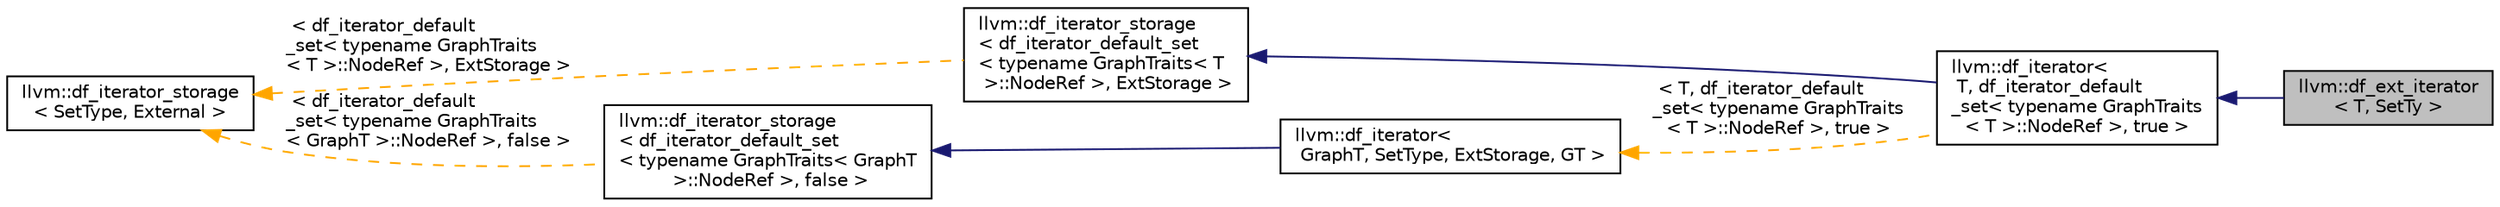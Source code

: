 digraph "llvm::df_ext_iterator&lt; T, SetTy &gt;"
{
 // LATEX_PDF_SIZE
  bgcolor="transparent";
  edge [fontname="Helvetica",fontsize="10",labelfontname="Helvetica",labelfontsize="10"];
  node [fontname="Helvetica",fontsize="10",shape=record];
  rankdir="LR";
  Node1 [label="llvm::df_ext_iterator\l\< T, SetTy \>",height=0.2,width=0.4,color="black", fillcolor="grey75", style="filled", fontcolor="black",tooltip=" "];
  Node2 -> Node1 [dir="back",color="midnightblue",fontsize="10",style="solid",fontname="Helvetica"];
  Node2 [label="llvm::df_iterator\<\l T, df_iterator_default\l_set\< typename GraphTraits\l\< T \>::NodeRef \>, true \>",height=0.2,width=0.4,color="black",URL="$classllvm_1_1df__iterator.html",tooltip=" "];
  Node3 -> Node2 [dir="back",color="midnightblue",fontsize="10",style="solid",fontname="Helvetica"];
  Node3 [label="llvm::df_iterator_storage\l\< df_iterator_default_set\l\< typename GraphTraits\< T\l \>::NodeRef \>, ExtStorage \>",height=0.2,width=0.4,color="black",URL="$classllvm_1_1df__iterator__storage.html",tooltip=" "];
  Node4 -> Node3 [dir="back",color="orange",fontsize="10",style="dashed",label=" \< df_iterator_default\l_set\< typename GraphTraits\l\< T \>::NodeRef \>, ExtStorage \>" ,fontname="Helvetica"];
  Node4 [label="llvm::df_iterator_storage\l\< SetType, External \>",height=0.2,width=0.4,color="black",URL="$classllvm_1_1df__iterator__storage.html",tooltip=" "];
  Node5 -> Node2 [dir="back",color="orange",fontsize="10",style="dashed",label=" \< T, df_iterator_default\l_set\< typename GraphTraits\l\< T \>::NodeRef \>, true \>" ,fontname="Helvetica"];
  Node5 [label="llvm::df_iterator\<\l GraphT, SetType, ExtStorage, GT \>",height=0.2,width=0.4,color="black",URL="$classllvm_1_1df__iterator.html",tooltip=" "];
  Node6 -> Node5 [dir="back",color="midnightblue",fontsize="10",style="solid",fontname="Helvetica"];
  Node6 [label="llvm::df_iterator_storage\l\< df_iterator_default_set\l\< typename GraphTraits\< GraphT\l \>::NodeRef \>, false \>",height=0.2,width=0.4,color="black",URL="$classllvm_1_1df__iterator__storage.html",tooltip=" "];
  Node4 -> Node6 [dir="back",color="orange",fontsize="10",style="dashed",label=" \< df_iterator_default\l_set\< typename GraphTraits\l\< GraphT \>::NodeRef \>, false \>" ,fontname="Helvetica"];
}
